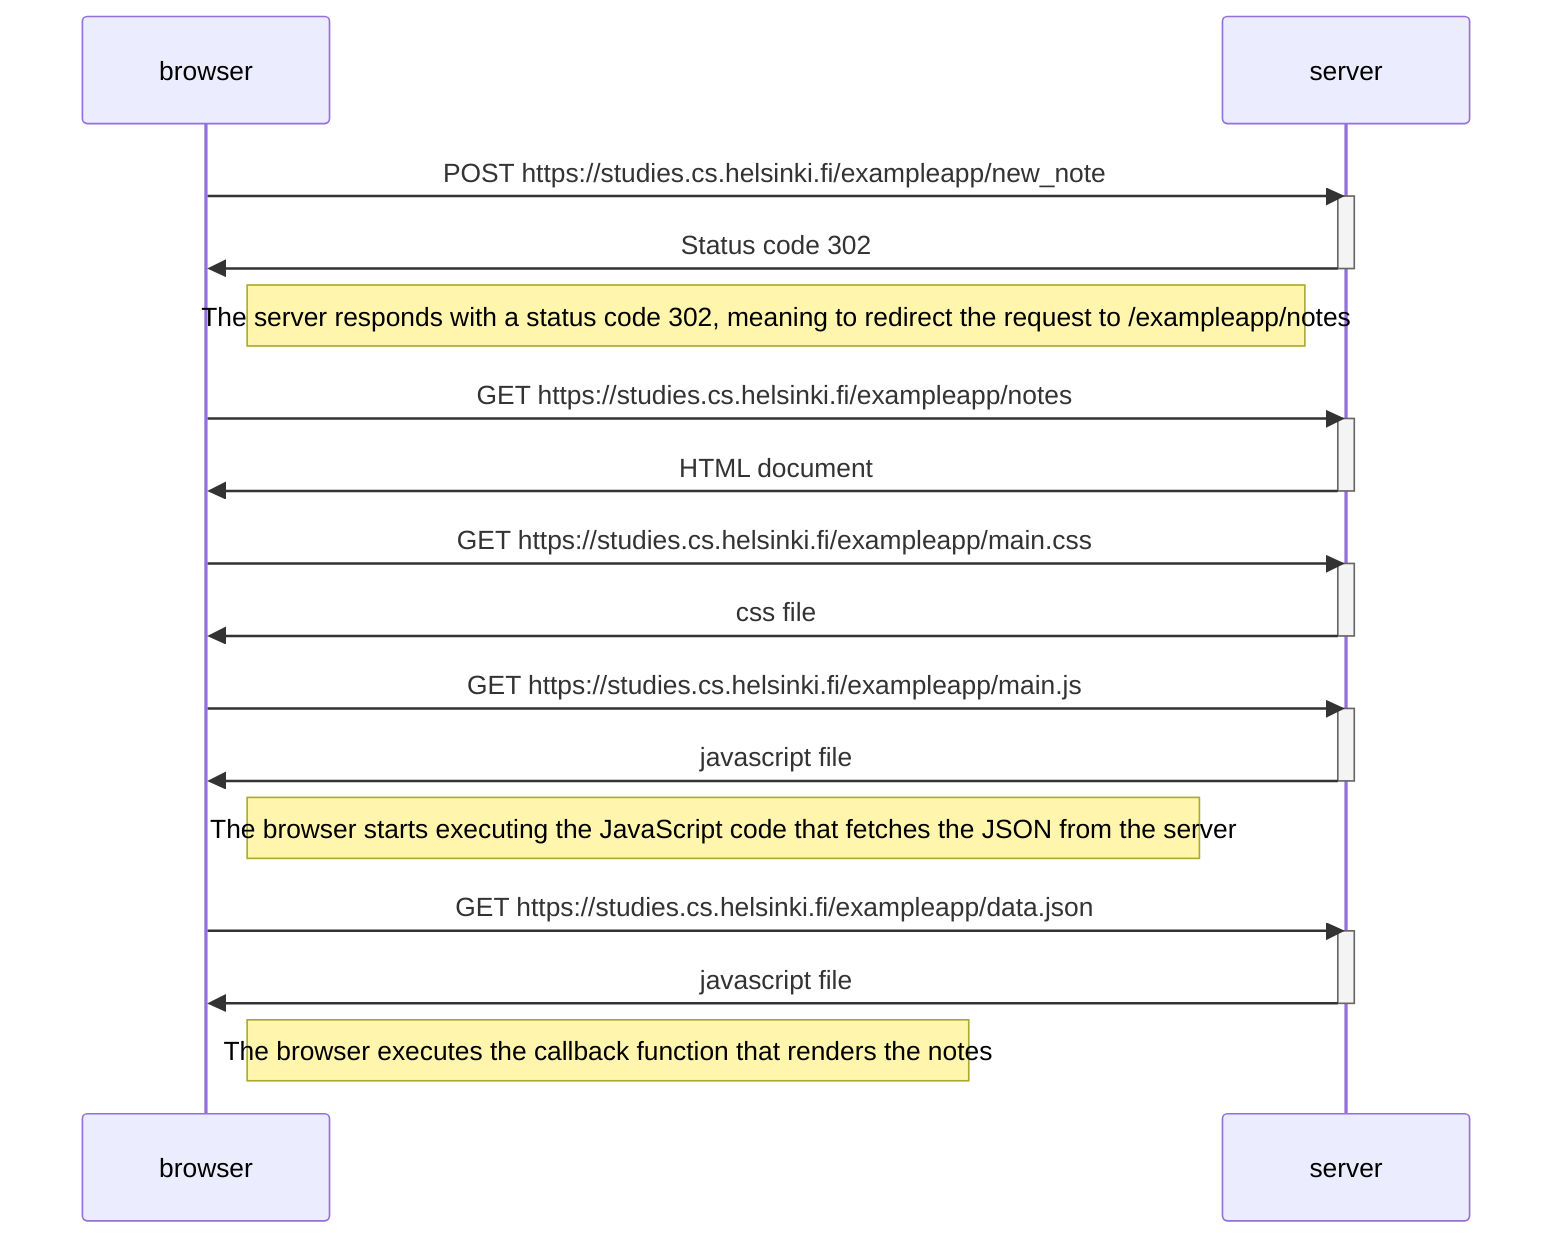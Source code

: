 sequenceDiagram
    participant browser
    participant server

    browser->>server: POST https://studies.cs.helsinki.fi/exampleapp/new_note
    activate server
    server->>browser: Status code 302
    deactivate server
    Note right of browser: The server responds with a status code 302, meaning to redirect the request to /exampleapp/notes

    browser->>server: GET https://studies.cs.helsinki.fi/exampleapp/notes
    activate server
    server->>browser: HTML document
    deactivate server

    browser->>server: GET https://studies.cs.helsinki.fi/exampleapp/main.css
    activate server
    server->>browser: css file
    deactivate server

    browser->>server: GET https://studies.cs.helsinki.fi/exampleapp/main.js
    activate server
    server->>browser: javascript file
    deactivate server
    Note right of browser: The browser starts executing the JavaScript code that fetches the JSON from the server

    browser->>server: GET https://studies.cs.helsinki.fi/exampleapp/data.json
    activate server
    server->>browser: javascript file
    deactivate server
    Note right of browser: The browser executes the callback function that renders the notes